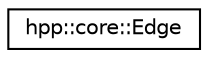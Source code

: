 digraph "Graphical Class Hierarchy"
{
  edge [fontname="Helvetica",fontsize="10",labelfontname="Helvetica",labelfontsize="10"];
  node [fontname="Helvetica",fontsize="10",shape=record];
  rankdir="LR";
  Node1 [label="hpp::core::Edge",height=0.2,width=0.4,color="black", fillcolor="white", style="filled",URL="$a00023.html",tooltip="Edge of a roadmap. "];
}
